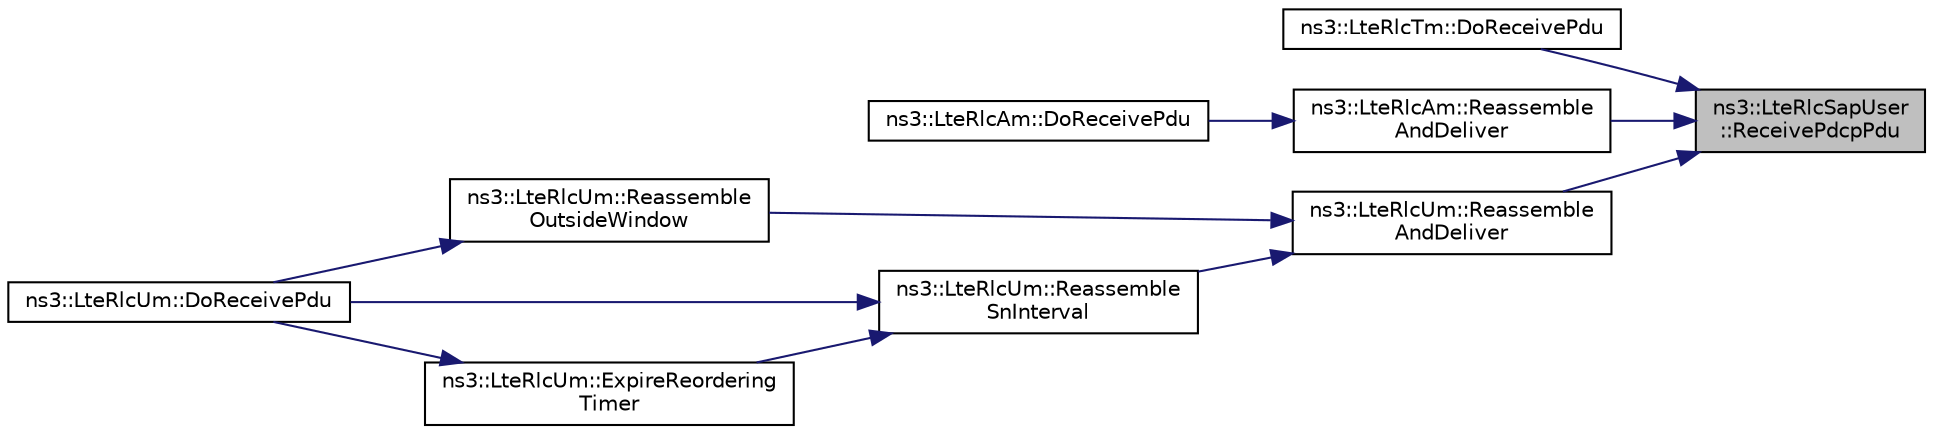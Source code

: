 digraph "ns3::LteRlcSapUser::ReceivePdcpPdu"
{
 // LATEX_PDF_SIZE
  edge [fontname="Helvetica",fontsize="10",labelfontname="Helvetica",labelfontsize="10"];
  node [fontname="Helvetica",fontsize="10",shape=record];
  rankdir="RL";
  Node1 [label="ns3::LteRlcSapUser\l::ReceivePdcpPdu",height=0.2,width=0.4,color="black", fillcolor="grey75", style="filled", fontcolor="black",tooltip="Called by the RLC entity to notify the PDCP entity of the reception of a new PDCP PDU."];
  Node1 -> Node2 [dir="back",color="midnightblue",fontsize="10",style="solid",fontname="Helvetica"];
  Node2 [label="ns3::LteRlcTm::DoReceivePdu",height=0.2,width=0.4,color="black", fillcolor="white", style="filled",URL="$classns3_1_1_lte_rlc_tm.html#a730fc920d8ef7a9fe359ff48f4d9053e",tooltip="Receive PDU function."];
  Node1 -> Node3 [dir="back",color="midnightblue",fontsize="10",style="solid",fontname="Helvetica"];
  Node3 [label="ns3::LteRlcAm::Reassemble\lAndDeliver",height=0.2,width=0.4,color="black", fillcolor="white", style="filled",URL="$classns3_1_1_lte_rlc_am.html#ada1201339d0a54e50adc27b09d3c5c1e",tooltip="Reassemble and deliver."];
  Node3 -> Node4 [dir="back",color="midnightblue",fontsize="10",style="solid",fontname="Helvetica"];
  Node4 [label="ns3::LteRlcAm::DoReceivePdu",height=0.2,width=0.4,color="black", fillcolor="white", style="filled",URL="$classns3_1_1_lte_rlc_am.html#ade2e2e81bf30e4c0f66655fb281b67ae",tooltip="Receive PDU function."];
  Node1 -> Node5 [dir="back",color="midnightblue",fontsize="10",style="solid",fontname="Helvetica"];
  Node5 [label="ns3::LteRlcUm::Reassemble\lAndDeliver",height=0.2,width=0.4,color="black", fillcolor="white", style="filled",URL="$classns3_1_1_lte_rlc_um.html#a103ba1e3d14eb2604a44d1bef7fe7cb7",tooltip="Reassemble and deliver function."];
  Node5 -> Node6 [dir="back",color="midnightblue",fontsize="10",style="solid",fontname="Helvetica"];
  Node6 [label="ns3::LteRlcUm::Reassemble\lOutsideWindow",height=0.2,width=0.4,color="black", fillcolor="white", style="filled",URL="$classns3_1_1_lte_rlc_um.html#a49f67e2001fc4609ef592ccda50606ab",tooltip="Reassemble outside window."];
  Node6 -> Node7 [dir="back",color="midnightblue",fontsize="10",style="solid",fontname="Helvetica"];
  Node7 [label="ns3::LteRlcUm::DoReceivePdu",height=0.2,width=0.4,color="black", fillcolor="white", style="filled",URL="$classns3_1_1_lte_rlc_um.html#a2781ee6a3a6dc22b6d79b0607cf15cab",tooltip="Receive PDU function."];
  Node5 -> Node8 [dir="back",color="midnightblue",fontsize="10",style="solid",fontname="Helvetica"];
  Node8 [label="ns3::LteRlcUm::Reassemble\lSnInterval",height=0.2,width=0.4,color="black", fillcolor="white", style="filled",URL="$classns3_1_1_lte_rlc_um.html#a6c396626a8b5e65d70783e603486c832",tooltip="Reassemble SN interval function."];
  Node8 -> Node7 [dir="back",color="midnightblue",fontsize="10",style="solid",fontname="Helvetica"];
  Node8 -> Node9 [dir="back",color="midnightblue",fontsize="10",style="solid",fontname="Helvetica"];
  Node9 [label="ns3::LteRlcUm::ExpireReordering\lTimer",height=0.2,width=0.4,color="black", fillcolor="white", style="filled",URL="$classns3_1_1_lte_rlc_um.html#af17c5fa995d3a0ca3b1e4edfd18e4c3d",tooltip="Expire reordering timer."];
  Node9 -> Node7 [dir="back",color="midnightblue",fontsize="10",style="solid",fontname="Helvetica"];
}
